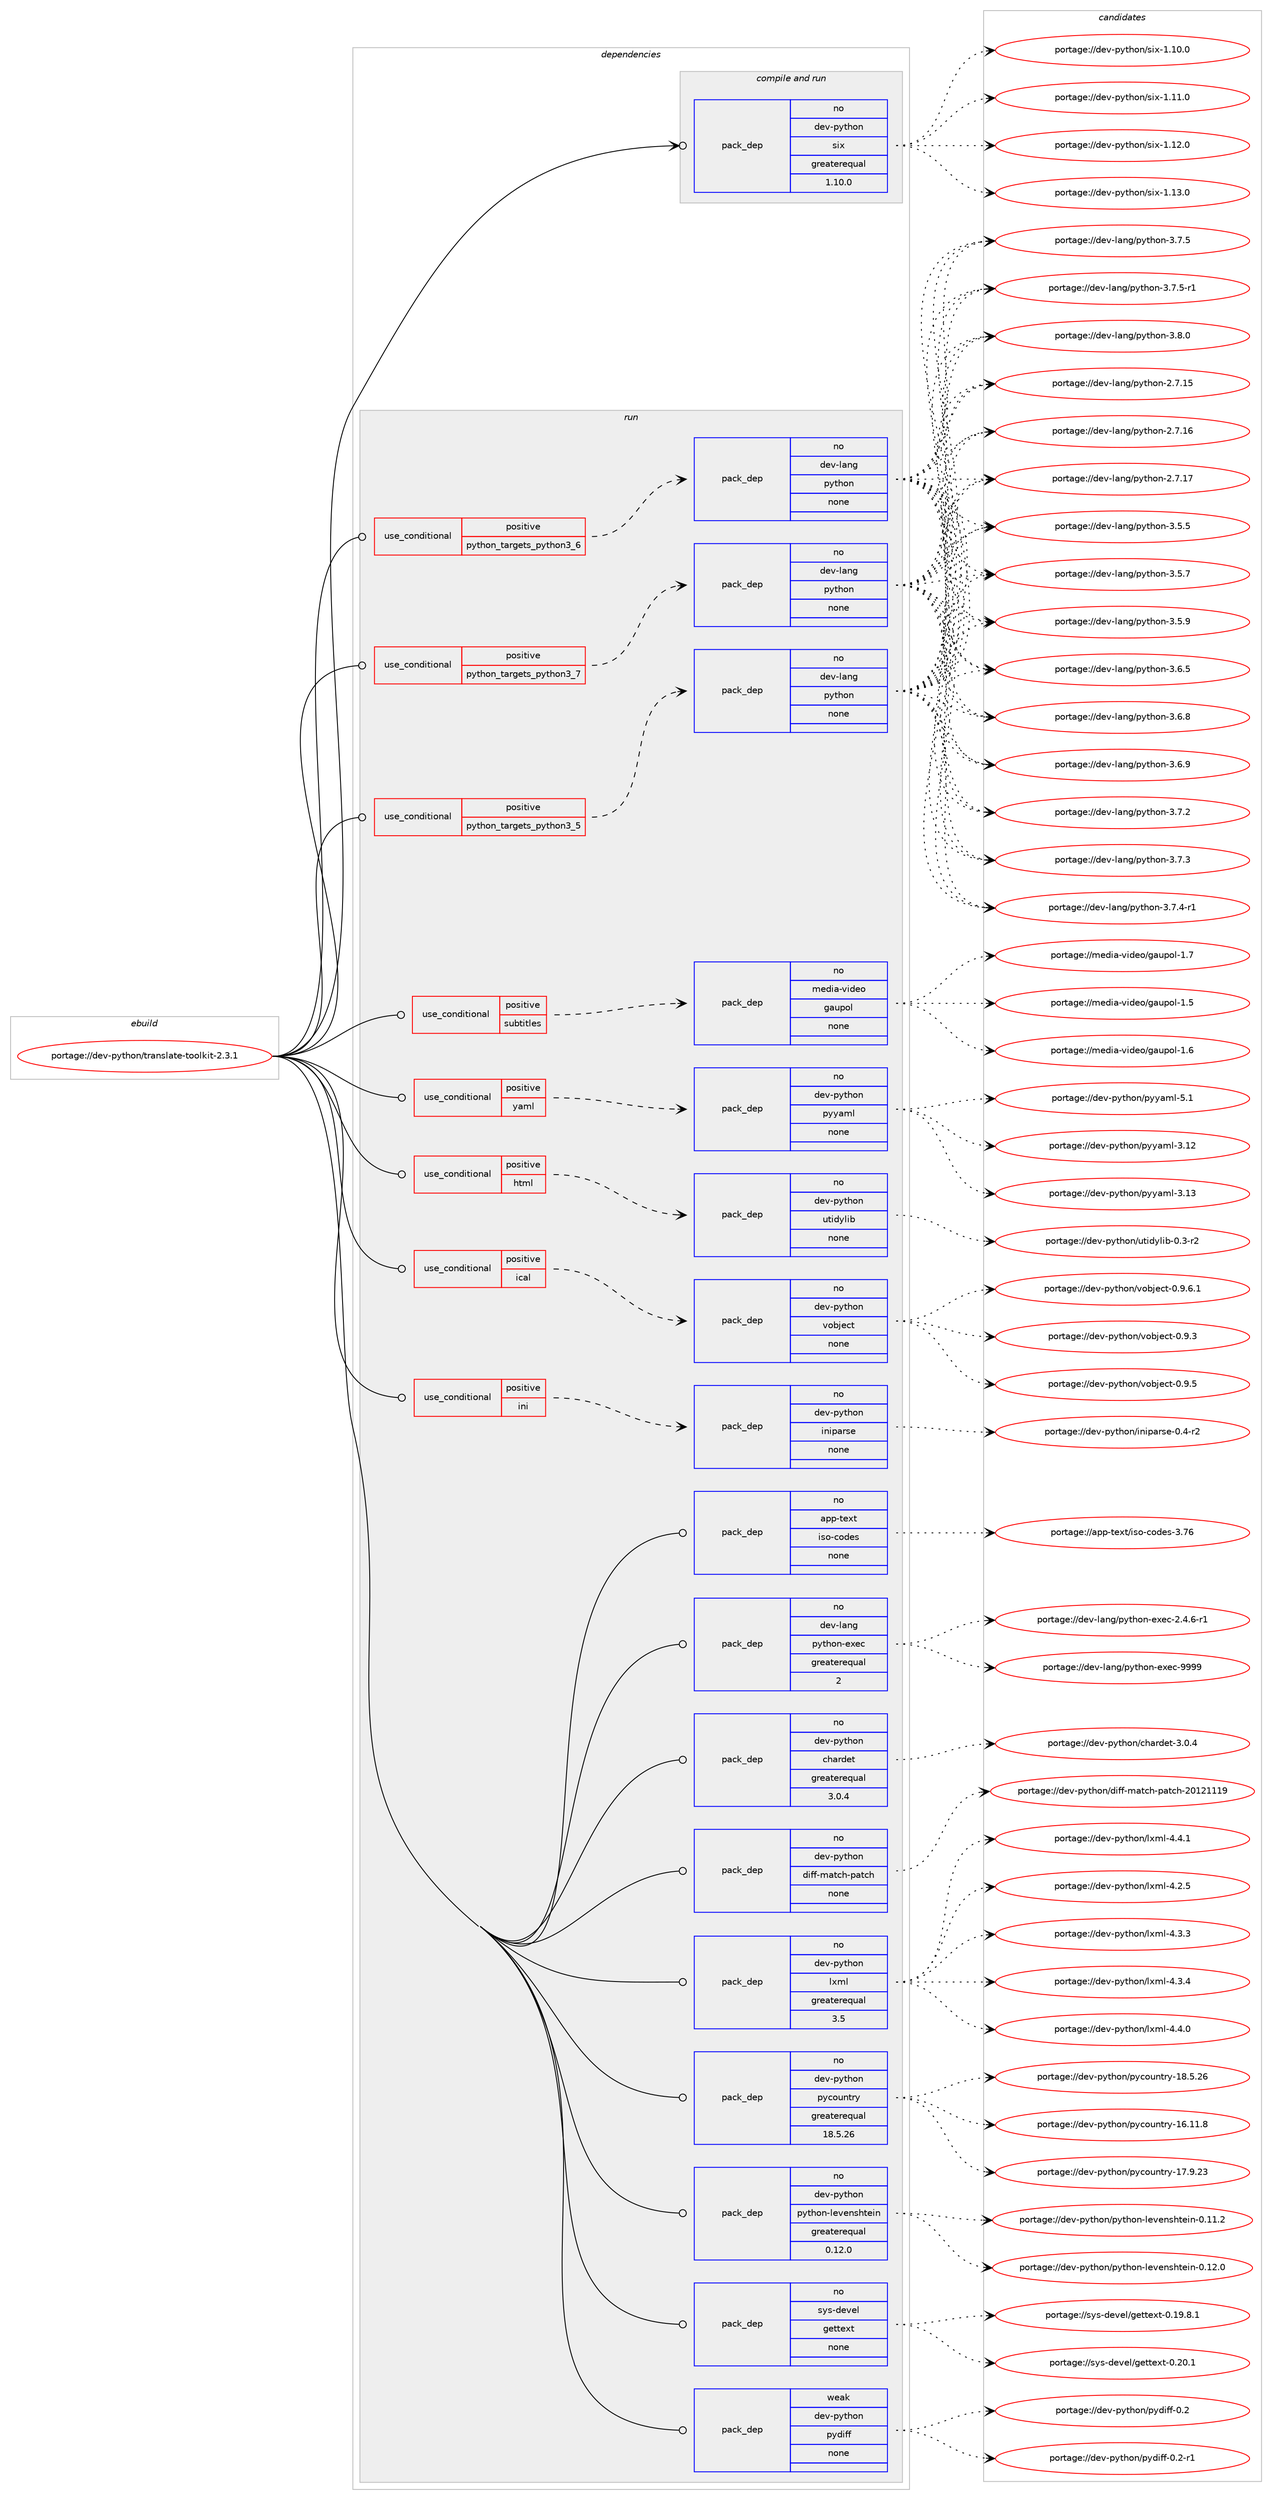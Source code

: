digraph prolog {

# *************
# Graph options
# *************

newrank=true;
concentrate=true;
compound=true;
graph [rankdir=LR,fontname=Helvetica,fontsize=10,ranksep=1.5];#, ranksep=2.5, nodesep=0.2];
edge  [arrowhead=vee];
node  [fontname=Helvetica,fontsize=10];

# **********
# The ebuild
# **********

subgraph cluster_leftcol {
color=gray;
rank=same;
label=<<i>ebuild</i>>;
id [label="portage://dev-python/translate-toolkit-2.3.1", color=red, width=4, href="../dev-python/translate-toolkit-2.3.1.svg"];
}

# ****************
# The dependencies
# ****************

subgraph cluster_midcol {
color=gray;
label=<<i>dependencies</i>>;
subgraph cluster_compile {
fillcolor="#eeeeee";
style=filled;
label=<<i>compile</i>>;
}
subgraph cluster_compileandrun {
fillcolor="#eeeeee";
style=filled;
label=<<i>compile and run</i>>;
subgraph pack132893 {
dependency176230 [label=<<TABLE BORDER="0" CELLBORDER="1" CELLSPACING="0" CELLPADDING="4" WIDTH="220"><TR><TD ROWSPAN="6" CELLPADDING="30">pack_dep</TD></TR><TR><TD WIDTH="110">no</TD></TR><TR><TD>dev-python</TD></TR><TR><TD>six</TD></TR><TR><TD>greaterequal</TD></TR><TR><TD>1.10.0</TD></TR></TABLE>>, shape=none, color=blue];
}
id:e -> dependency176230:w [weight=20,style="solid",arrowhead="odotvee"];
}
subgraph cluster_run {
fillcolor="#eeeeee";
style=filled;
label=<<i>run</i>>;
subgraph cond39933 {
dependency176231 [label=<<TABLE BORDER="0" CELLBORDER="1" CELLSPACING="0" CELLPADDING="4"><TR><TD ROWSPAN="3" CELLPADDING="10">use_conditional</TD></TR><TR><TD>positive</TD></TR><TR><TD>html</TD></TR></TABLE>>, shape=none, color=red];
subgraph pack132894 {
dependency176232 [label=<<TABLE BORDER="0" CELLBORDER="1" CELLSPACING="0" CELLPADDING="4" WIDTH="220"><TR><TD ROWSPAN="6" CELLPADDING="30">pack_dep</TD></TR><TR><TD WIDTH="110">no</TD></TR><TR><TD>dev-python</TD></TR><TR><TD>utidylib</TD></TR><TR><TD>none</TD></TR><TR><TD></TD></TR></TABLE>>, shape=none, color=blue];
}
dependency176231:e -> dependency176232:w [weight=20,style="dashed",arrowhead="vee"];
}
id:e -> dependency176231:w [weight=20,style="solid",arrowhead="odot"];
subgraph cond39934 {
dependency176233 [label=<<TABLE BORDER="0" CELLBORDER="1" CELLSPACING="0" CELLPADDING="4"><TR><TD ROWSPAN="3" CELLPADDING="10">use_conditional</TD></TR><TR><TD>positive</TD></TR><TR><TD>ical</TD></TR></TABLE>>, shape=none, color=red];
subgraph pack132895 {
dependency176234 [label=<<TABLE BORDER="0" CELLBORDER="1" CELLSPACING="0" CELLPADDING="4" WIDTH="220"><TR><TD ROWSPAN="6" CELLPADDING="30">pack_dep</TD></TR><TR><TD WIDTH="110">no</TD></TR><TR><TD>dev-python</TD></TR><TR><TD>vobject</TD></TR><TR><TD>none</TD></TR><TR><TD></TD></TR></TABLE>>, shape=none, color=blue];
}
dependency176233:e -> dependency176234:w [weight=20,style="dashed",arrowhead="vee"];
}
id:e -> dependency176233:w [weight=20,style="solid",arrowhead="odot"];
subgraph cond39935 {
dependency176235 [label=<<TABLE BORDER="0" CELLBORDER="1" CELLSPACING="0" CELLPADDING="4"><TR><TD ROWSPAN="3" CELLPADDING="10">use_conditional</TD></TR><TR><TD>positive</TD></TR><TR><TD>ini</TD></TR></TABLE>>, shape=none, color=red];
subgraph pack132896 {
dependency176236 [label=<<TABLE BORDER="0" CELLBORDER="1" CELLSPACING="0" CELLPADDING="4" WIDTH="220"><TR><TD ROWSPAN="6" CELLPADDING="30">pack_dep</TD></TR><TR><TD WIDTH="110">no</TD></TR><TR><TD>dev-python</TD></TR><TR><TD>iniparse</TD></TR><TR><TD>none</TD></TR><TR><TD></TD></TR></TABLE>>, shape=none, color=blue];
}
dependency176235:e -> dependency176236:w [weight=20,style="dashed",arrowhead="vee"];
}
id:e -> dependency176235:w [weight=20,style="solid",arrowhead="odot"];
subgraph cond39936 {
dependency176237 [label=<<TABLE BORDER="0" CELLBORDER="1" CELLSPACING="0" CELLPADDING="4"><TR><TD ROWSPAN="3" CELLPADDING="10">use_conditional</TD></TR><TR><TD>positive</TD></TR><TR><TD>python_targets_python3_5</TD></TR></TABLE>>, shape=none, color=red];
subgraph pack132897 {
dependency176238 [label=<<TABLE BORDER="0" CELLBORDER="1" CELLSPACING="0" CELLPADDING="4" WIDTH="220"><TR><TD ROWSPAN="6" CELLPADDING="30">pack_dep</TD></TR><TR><TD WIDTH="110">no</TD></TR><TR><TD>dev-lang</TD></TR><TR><TD>python</TD></TR><TR><TD>none</TD></TR><TR><TD></TD></TR></TABLE>>, shape=none, color=blue];
}
dependency176237:e -> dependency176238:w [weight=20,style="dashed",arrowhead="vee"];
}
id:e -> dependency176237:w [weight=20,style="solid",arrowhead="odot"];
subgraph cond39937 {
dependency176239 [label=<<TABLE BORDER="0" CELLBORDER="1" CELLSPACING="0" CELLPADDING="4"><TR><TD ROWSPAN="3" CELLPADDING="10">use_conditional</TD></TR><TR><TD>positive</TD></TR><TR><TD>python_targets_python3_6</TD></TR></TABLE>>, shape=none, color=red];
subgraph pack132898 {
dependency176240 [label=<<TABLE BORDER="0" CELLBORDER="1" CELLSPACING="0" CELLPADDING="4" WIDTH="220"><TR><TD ROWSPAN="6" CELLPADDING="30">pack_dep</TD></TR><TR><TD WIDTH="110">no</TD></TR><TR><TD>dev-lang</TD></TR><TR><TD>python</TD></TR><TR><TD>none</TD></TR><TR><TD></TD></TR></TABLE>>, shape=none, color=blue];
}
dependency176239:e -> dependency176240:w [weight=20,style="dashed",arrowhead="vee"];
}
id:e -> dependency176239:w [weight=20,style="solid",arrowhead="odot"];
subgraph cond39938 {
dependency176241 [label=<<TABLE BORDER="0" CELLBORDER="1" CELLSPACING="0" CELLPADDING="4"><TR><TD ROWSPAN="3" CELLPADDING="10">use_conditional</TD></TR><TR><TD>positive</TD></TR><TR><TD>python_targets_python3_7</TD></TR></TABLE>>, shape=none, color=red];
subgraph pack132899 {
dependency176242 [label=<<TABLE BORDER="0" CELLBORDER="1" CELLSPACING="0" CELLPADDING="4" WIDTH="220"><TR><TD ROWSPAN="6" CELLPADDING="30">pack_dep</TD></TR><TR><TD WIDTH="110">no</TD></TR><TR><TD>dev-lang</TD></TR><TR><TD>python</TD></TR><TR><TD>none</TD></TR><TR><TD></TD></TR></TABLE>>, shape=none, color=blue];
}
dependency176241:e -> dependency176242:w [weight=20,style="dashed",arrowhead="vee"];
}
id:e -> dependency176241:w [weight=20,style="solid",arrowhead="odot"];
subgraph cond39939 {
dependency176243 [label=<<TABLE BORDER="0" CELLBORDER="1" CELLSPACING="0" CELLPADDING="4"><TR><TD ROWSPAN="3" CELLPADDING="10">use_conditional</TD></TR><TR><TD>positive</TD></TR><TR><TD>subtitles</TD></TR></TABLE>>, shape=none, color=red];
subgraph pack132900 {
dependency176244 [label=<<TABLE BORDER="0" CELLBORDER="1" CELLSPACING="0" CELLPADDING="4" WIDTH="220"><TR><TD ROWSPAN="6" CELLPADDING="30">pack_dep</TD></TR><TR><TD WIDTH="110">no</TD></TR><TR><TD>media-video</TD></TR><TR><TD>gaupol</TD></TR><TR><TD>none</TD></TR><TR><TD></TD></TR></TABLE>>, shape=none, color=blue];
}
dependency176243:e -> dependency176244:w [weight=20,style="dashed",arrowhead="vee"];
}
id:e -> dependency176243:w [weight=20,style="solid",arrowhead="odot"];
subgraph cond39940 {
dependency176245 [label=<<TABLE BORDER="0" CELLBORDER="1" CELLSPACING="0" CELLPADDING="4"><TR><TD ROWSPAN="3" CELLPADDING="10">use_conditional</TD></TR><TR><TD>positive</TD></TR><TR><TD>yaml</TD></TR></TABLE>>, shape=none, color=red];
subgraph pack132901 {
dependency176246 [label=<<TABLE BORDER="0" CELLBORDER="1" CELLSPACING="0" CELLPADDING="4" WIDTH="220"><TR><TD ROWSPAN="6" CELLPADDING="30">pack_dep</TD></TR><TR><TD WIDTH="110">no</TD></TR><TR><TD>dev-python</TD></TR><TR><TD>pyyaml</TD></TR><TR><TD>none</TD></TR><TR><TD></TD></TR></TABLE>>, shape=none, color=blue];
}
dependency176245:e -> dependency176246:w [weight=20,style="dashed",arrowhead="vee"];
}
id:e -> dependency176245:w [weight=20,style="solid",arrowhead="odot"];
subgraph pack132902 {
dependency176247 [label=<<TABLE BORDER="0" CELLBORDER="1" CELLSPACING="0" CELLPADDING="4" WIDTH="220"><TR><TD ROWSPAN="6" CELLPADDING="30">pack_dep</TD></TR><TR><TD WIDTH="110">no</TD></TR><TR><TD>app-text</TD></TR><TR><TD>iso-codes</TD></TR><TR><TD>none</TD></TR><TR><TD></TD></TR></TABLE>>, shape=none, color=blue];
}
id:e -> dependency176247:w [weight=20,style="solid",arrowhead="odot"];
subgraph pack132903 {
dependency176248 [label=<<TABLE BORDER="0" CELLBORDER="1" CELLSPACING="0" CELLPADDING="4" WIDTH="220"><TR><TD ROWSPAN="6" CELLPADDING="30">pack_dep</TD></TR><TR><TD WIDTH="110">no</TD></TR><TR><TD>dev-lang</TD></TR><TR><TD>python-exec</TD></TR><TR><TD>greaterequal</TD></TR><TR><TD>2</TD></TR></TABLE>>, shape=none, color=blue];
}
id:e -> dependency176248:w [weight=20,style="solid",arrowhead="odot"];
subgraph pack132904 {
dependency176249 [label=<<TABLE BORDER="0" CELLBORDER="1" CELLSPACING="0" CELLPADDING="4" WIDTH="220"><TR><TD ROWSPAN="6" CELLPADDING="30">pack_dep</TD></TR><TR><TD WIDTH="110">no</TD></TR><TR><TD>dev-python</TD></TR><TR><TD>chardet</TD></TR><TR><TD>greaterequal</TD></TR><TR><TD>3.0.4</TD></TR></TABLE>>, shape=none, color=blue];
}
id:e -> dependency176249:w [weight=20,style="solid",arrowhead="odot"];
subgraph pack132905 {
dependency176250 [label=<<TABLE BORDER="0" CELLBORDER="1" CELLSPACING="0" CELLPADDING="4" WIDTH="220"><TR><TD ROWSPAN="6" CELLPADDING="30">pack_dep</TD></TR><TR><TD WIDTH="110">no</TD></TR><TR><TD>dev-python</TD></TR><TR><TD>diff-match-patch</TD></TR><TR><TD>none</TD></TR><TR><TD></TD></TR></TABLE>>, shape=none, color=blue];
}
id:e -> dependency176250:w [weight=20,style="solid",arrowhead="odot"];
subgraph pack132906 {
dependency176251 [label=<<TABLE BORDER="0" CELLBORDER="1" CELLSPACING="0" CELLPADDING="4" WIDTH="220"><TR><TD ROWSPAN="6" CELLPADDING="30">pack_dep</TD></TR><TR><TD WIDTH="110">no</TD></TR><TR><TD>dev-python</TD></TR><TR><TD>lxml</TD></TR><TR><TD>greaterequal</TD></TR><TR><TD>3.5</TD></TR></TABLE>>, shape=none, color=blue];
}
id:e -> dependency176251:w [weight=20,style="solid",arrowhead="odot"];
subgraph pack132907 {
dependency176252 [label=<<TABLE BORDER="0" CELLBORDER="1" CELLSPACING="0" CELLPADDING="4" WIDTH="220"><TR><TD ROWSPAN="6" CELLPADDING="30">pack_dep</TD></TR><TR><TD WIDTH="110">no</TD></TR><TR><TD>dev-python</TD></TR><TR><TD>pycountry</TD></TR><TR><TD>greaterequal</TD></TR><TR><TD>18.5.26</TD></TR></TABLE>>, shape=none, color=blue];
}
id:e -> dependency176252:w [weight=20,style="solid",arrowhead="odot"];
subgraph pack132908 {
dependency176253 [label=<<TABLE BORDER="0" CELLBORDER="1" CELLSPACING="0" CELLPADDING="4" WIDTH="220"><TR><TD ROWSPAN="6" CELLPADDING="30">pack_dep</TD></TR><TR><TD WIDTH="110">no</TD></TR><TR><TD>dev-python</TD></TR><TR><TD>python-levenshtein</TD></TR><TR><TD>greaterequal</TD></TR><TR><TD>0.12.0</TD></TR></TABLE>>, shape=none, color=blue];
}
id:e -> dependency176253:w [weight=20,style="solid",arrowhead="odot"];
subgraph pack132909 {
dependency176254 [label=<<TABLE BORDER="0" CELLBORDER="1" CELLSPACING="0" CELLPADDING="4" WIDTH="220"><TR><TD ROWSPAN="6" CELLPADDING="30">pack_dep</TD></TR><TR><TD WIDTH="110">no</TD></TR><TR><TD>sys-devel</TD></TR><TR><TD>gettext</TD></TR><TR><TD>none</TD></TR><TR><TD></TD></TR></TABLE>>, shape=none, color=blue];
}
id:e -> dependency176254:w [weight=20,style="solid",arrowhead="odot"];
subgraph pack132910 {
dependency176255 [label=<<TABLE BORDER="0" CELLBORDER="1" CELLSPACING="0" CELLPADDING="4" WIDTH="220"><TR><TD ROWSPAN="6" CELLPADDING="30">pack_dep</TD></TR><TR><TD WIDTH="110">weak</TD></TR><TR><TD>dev-python</TD></TR><TR><TD>pydiff</TD></TR><TR><TD>none</TD></TR><TR><TD></TD></TR></TABLE>>, shape=none, color=blue];
}
id:e -> dependency176255:w [weight=20,style="solid",arrowhead="odot"];
}
}

# **************
# The candidates
# **************

subgraph cluster_choices {
rank=same;
color=gray;
label=<<i>candidates</i>>;

subgraph choice132893 {
color=black;
nodesep=1;
choiceportage100101118451121211161041111104711510512045494649484648 [label="portage://dev-python/six-1.10.0", color=red, width=4,href="../dev-python/six-1.10.0.svg"];
choiceportage100101118451121211161041111104711510512045494649494648 [label="portage://dev-python/six-1.11.0", color=red, width=4,href="../dev-python/six-1.11.0.svg"];
choiceportage100101118451121211161041111104711510512045494649504648 [label="portage://dev-python/six-1.12.0", color=red, width=4,href="../dev-python/six-1.12.0.svg"];
choiceportage100101118451121211161041111104711510512045494649514648 [label="portage://dev-python/six-1.13.0", color=red, width=4,href="../dev-python/six-1.13.0.svg"];
dependency176230:e -> choiceportage100101118451121211161041111104711510512045494649484648:w [style=dotted,weight="100"];
dependency176230:e -> choiceportage100101118451121211161041111104711510512045494649494648:w [style=dotted,weight="100"];
dependency176230:e -> choiceportage100101118451121211161041111104711510512045494649504648:w [style=dotted,weight="100"];
dependency176230:e -> choiceportage100101118451121211161041111104711510512045494649514648:w [style=dotted,weight="100"];
}
subgraph choice132894 {
color=black;
nodesep=1;
choiceportage100101118451121211161041111104711711610510012110810598454846514511450 [label="portage://dev-python/utidylib-0.3-r2", color=red, width=4,href="../dev-python/utidylib-0.3-r2.svg"];
dependency176232:e -> choiceportage100101118451121211161041111104711711610510012110810598454846514511450:w [style=dotted,weight="100"];
}
subgraph choice132895 {
color=black;
nodesep=1;
choiceportage10010111845112121116104111110471181119810610199116454846574651 [label="portage://dev-python/vobject-0.9.3", color=red, width=4,href="../dev-python/vobject-0.9.3.svg"];
choiceportage10010111845112121116104111110471181119810610199116454846574653 [label="portage://dev-python/vobject-0.9.5", color=red, width=4,href="../dev-python/vobject-0.9.5.svg"];
choiceportage100101118451121211161041111104711811198106101991164548465746544649 [label="portage://dev-python/vobject-0.9.6.1", color=red, width=4,href="../dev-python/vobject-0.9.6.1.svg"];
dependency176234:e -> choiceportage10010111845112121116104111110471181119810610199116454846574651:w [style=dotted,weight="100"];
dependency176234:e -> choiceportage10010111845112121116104111110471181119810610199116454846574653:w [style=dotted,weight="100"];
dependency176234:e -> choiceportage100101118451121211161041111104711811198106101991164548465746544649:w [style=dotted,weight="100"];
}
subgraph choice132896 {
color=black;
nodesep=1;
choiceportage100101118451121211161041111104710511010511297114115101454846524511450 [label="portage://dev-python/iniparse-0.4-r2", color=red, width=4,href="../dev-python/iniparse-0.4-r2.svg"];
dependency176236:e -> choiceportage100101118451121211161041111104710511010511297114115101454846524511450:w [style=dotted,weight="100"];
}
subgraph choice132897 {
color=black;
nodesep=1;
choiceportage10010111845108971101034711212111610411111045504655464953 [label="portage://dev-lang/python-2.7.15", color=red, width=4,href="../dev-lang/python-2.7.15.svg"];
choiceportage10010111845108971101034711212111610411111045504655464954 [label="portage://dev-lang/python-2.7.16", color=red, width=4,href="../dev-lang/python-2.7.16.svg"];
choiceportage10010111845108971101034711212111610411111045504655464955 [label="portage://dev-lang/python-2.7.17", color=red, width=4,href="../dev-lang/python-2.7.17.svg"];
choiceportage100101118451089711010347112121116104111110455146534653 [label="portage://dev-lang/python-3.5.5", color=red, width=4,href="../dev-lang/python-3.5.5.svg"];
choiceportage100101118451089711010347112121116104111110455146534655 [label="portage://dev-lang/python-3.5.7", color=red, width=4,href="../dev-lang/python-3.5.7.svg"];
choiceportage100101118451089711010347112121116104111110455146534657 [label="portage://dev-lang/python-3.5.9", color=red, width=4,href="../dev-lang/python-3.5.9.svg"];
choiceportage100101118451089711010347112121116104111110455146544653 [label="portage://dev-lang/python-3.6.5", color=red, width=4,href="../dev-lang/python-3.6.5.svg"];
choiceportage100101118451089711010347112121116104111110455146544656 [label="portage://dev-lang/python-3.6.8", color=red, width=4,href="../dev-lang/python-3.6.8.svg"];
choiceportage100101118451089711010347112121116104111110455146544657 [label="portage://dev-lang/python-3.6.9", color=red, width=4,href="../dev-lang/python-3.6.9.svg"];
choiceportage100101118451089711010347112121116104111110455146554650 [label="portage://dev-lang/python-3.7.2", color=red, width=4,href="../dev-lang/python-3.7.2.svg"];
choiceportage100101118451089711010347112121116104111110455146554651 [label="portage://dev-lang/python-3.7.3", color=red, width=4,href="../dev-lang/python-3.7.3.svg"];
choiceportage1001011184510897110103471121211161041111104551465546524511449 [label="portage://dev-lang/python-3.7.4-r1", color=red, width=4,href="../dev-lang/python-3.7.4-r1.svg"];
choiceportage100101118451089711010347112121116104111110455146554653 [label="portage://dev-lang/python-3.7.5", color=red, width=4,href="../dev-lang/python-3.7.5.svg"];
choiceportage1001011184510897110103471121211161041111104551465546534511449 [label="portage://dev-lang/python-3.7.5-r1", color=red, width=4,href="../dev-lang/python-3.7.5-r1.svg"];
choiceportage100101118451089711010347112121116104111110455146564648 [label="portage://dev-lang/python-3.8.0", color=red, width=4,href="../dev-lang/python-3.8.0.svg"];
dependency176238:e -> choiceportage10010111845108971101034711212111610411111045504655464953:w [style=dotted,weight="100"];
dependency176238:e -> choiceportage10010111845108971101034711212111610411111045504655464954:w [style=dotted,weight="100"];
dependency176238:e -> choiceportage10010111845108971101034711212111610411111045504655464955:w [style=dotted,weight="100"];
dependency176238:e -> choiceportage100101118451089711010347112121116104111110455146534653:w [style=dotted,weight="100"];
dependency176238:e -> choiceportage100101118451089711010347112121116104111110455146534655:w [style=dotted,weight="100"];
dependency176238:e -> choiceportage100101118451089711010347112121116104111110455146534657:w [style=dotted,weight="100"];
dependency176238:e -> choiceportage100101118451089711010347112121116104111110455146544653:w [style=dotted,weight="100"];
dependency176238:e -> choiceportage100101118451089711010347112121116104111110455146544656:w [style=dotted,weight="100"];
dependency176238:e -> choiceportage100101118451089711010347112121116104111110455146544657:w [style=dotted,weight="100"];
dependency176238:e -> choiceportage100101118451089711010347112121116104111110455146554650:w [style=dotted,weight="100"];
dependency176238:e -> choiceportage100101118451089711010347112121116104111110455146554651:w [style=dotted,weight="100"];
dependency176238:e -> choiceportage1001011184510897110103471121211161041111104551465546524511449:w [style=dotted,weight="100"];
dependency176238:e -> choiceportage100101118451089711010347112121116104111110455146554653:w [style=dotted,weight="100"];
dependency176238:e -> choiceportage1001011184510897110103471121211161041111104551465546534511449:w [style=dotted,weight="100"];
dependency176238:e -> choiceportage100101118451089711010347112121116104111110455146564648:w [style=dotted,weight="100"];
}
subgraph choice132898 {
color=black;
nodesep=1;
choiceportage10010111845108971101034711212111610411111045504655464953 [label="portage://dev-lang/python-2.7.15", color=red, width=4,href="../dev-lang/python-2.7.15.svg"];
choiceportage10010111845108971101034711212111610411111045504655464954 [label="portage://dev-lang/python-2.7.16", color=red, width=4,href="../dev-lang/python-2.7.16.svg"];
choiceportage10010111845108971101034711212111610411111045504655464955 [label="portage://dev-lang/python-2.7.17", color=red, width=4,href="../dev-lang/python-2.7.17.svg"];
choiceportage100101118451089711010347112121116104111110455146534653 [label="portage://dev-lang/python-3.5.5", color=red, width=4,href="../dev-lang/python-3.5.5.svg"];
choiceportage100101118451089711010347112121116104111110455146534655 [label="portage://dev-lang/python-3.5.7", color=red, width=4,href="../dev-lang/python-3.5.7.svg"];
choiceportage100101118451089711010347112121116104111110455146534657 [label="portage://dev-lang/python-3.5.9", color=red, width=4,href="../dev-lang/python-3.5.9.svg"];
choiceportage100101118451089711010347112121116104111110455146544653 [label="portage://dev-lang/python-3.6.5", color=red, width=4,href="../dev-lang/python-3.6.5.svg"];
choiceportage100101118451089711010347112121116104111110455146544656 [label="portage://dev-lang/python-3.6.8", color=red, width=4,href="../dev-lang/python-3.6.8.svg"];
choiceportage100101118451089711010347112121116104111110455146544657 [label="portage://dev-lang/python-3.6.9", color=red, width=4,href="../dev-lang/python-3.6.9.svg"];
choiceportage100101118451089711010347112121116104111110455146554650 [label="portage://dev-lang/python-3.7.2", color=red, width=4,href="../dev-lang/python-3.7.2.svg"];
choiceportage100101118451089711010347112121116104111110455146554651 [label="portage://dev-lang/python-3.7.3", color=red, width=4,href="../dev-lang/python-3.7.3.svg"];
choiceportage1001011184510897110103471121211161041111104551465546524511449 [label="portage://dev-lang/python-3.7.4-r1", color=red, width=4,href="../dev-lang/python-3.7.4-r1.svg"];
choiceportage100101118451089711010347112121116104111110455146554653 [label="portage://dev-lang/python-3.7.5", color=red, width=4,href="../dev-lang/python-3.7.5.svg"];
choiceportage1001011184510897110103471121211161041111104551465546534511449 [label="portage://dev-lang/python-3.7.5-r1", color=red, width=4,href="../dev-lang/python-3.7.5-r1.svg"];
choiceportage100101118451089711010347112121116104111110455146564648 [label="portage://dev-lang/python-3.8.0", color=red, width=4,href="../dev-lang/python-3.8.0.svg"];
dependency176240:e -> choiceportage10010111845108971101034711212111610411111045504655464953:w [style=dotted,weight="100"];
dependency176240:e -> choiceportage10010111845108971101034711212111610411111045504655464954:w [style=dotted,weight="100"];
dependency176240:e -> choiceportage10010111845108971101034711212111610411111045504655464955:w [style=dotted,weight="100"];
dependency176240:e -> choiceportage100101118451089711010347112121116104111110455146534653:w [style=dotted,weight="100"];
dependency176240:e -> choiceportage100101118451089711010347112121116104111110455146534655:w [style=dotted,weight="100"];
dependency176240:e -> choiceportage100101118451089711010347112121116104111110455146534657:w [style=dotted,weight="100"];
dependency176240:e -> choiceportage100101118451089711010347112121116104111110455146544653:w [style=dotted,weight="100"];
dependency176240:e -> choiceportage100101118451089711010347112121116104111110455146544656:w [style=dotted,weight="100"];
dependency176240:e -> choiceportage100101118451089711010347112121116104111110455146544657:w [style=dotted,weight="100"];
dependency176240:e -> choiceportage100101118451089711010347112121116104111110455146554650:w [style=dotted,weight="100"];
dependency176240:e -> choiceportage100101118451089711010347112121116104111110455146554651:w [style=dotted,weight="100"];
dependency176240:e -> choiceportage1001011184510897110103471121211161041111104551465546524511449:w [style=dotted,weight="100"];
dependency176240:e -> choiceportage100101118451089711010347112121116104111110455146554653:w [style=dotted,weight="100"];
dependency176240:e -> choiceportage1001011184510897110103471121211161041111104551465546534511449:w [style=dotted,weight="100"];
dependency176240:e -> choiceportage100101118451089711010347112121116104111110455146564648:w [style=dotted,weight="100"];
}
subgraph choice132899 {
color=black;
nodesep=1;
choiceportage10010111845108971101034711212111610411111045504655464953 [label="portage://dev-lang/python-2.7.15", color=red, width=4,href="../dev-lang/python-2.7.15.svg"];
choiceportage10010111845108971101034711212111610411111045504655464954 [label="portage://dev-lang/python-2.7.16", color=red, width=4,href="../dev-lang/python-2.7.16.svg"];
choiceportage10010111845108971101034711212111610411111045504655464955 [label="portage://dev-lang/python-2.7.17", color=red, width=4,href="../dev-lang/python-2.7.17.svg"];
choiceportage100101118451089711010347112121116104111110455146534653 [label="portage://dev-lang/python-3.5.5", color=red, width=4,href="../dev-lang/python-3.5.5.svg"];
choiceportage100101118451089711010347112121116104111110455146534655 [label="portage://dev-lang/python-3.5.7", color=red, width=4,href="../dev-lang/python-3.5.7.svg"];
choiceportage100101118451089711010347112121116104111110455146534657 [label="portage://dev-lang/python-3.5.9", color=red, width=4,href="../dev-lang/python-3.5.9.svg"];
choiceportage100101118451089711010347112121116104111110455146544653 [label="portage://dev-lang/python-3.6.5", color=red, width=4,href="../dev-lang/python-3.6.5.svg"];
choiceportage100101118451089711010347112121116104111110455146544656 [label="portage://dev-lang/python-3.6.8", color=red, width=4,href="../dev-lang/python-3.6.8.svg"];
choiceportage100101118451089711010347112121116104111110455146544657 [label="portage://dev-lang/python-3.6.9", color=red, width=4,href="../dev-lang/python-3.6.9.svg"];
choiceportage100101118451089711010347112121116104111110455146554650 [label="portage://dev-lang/python-3.7.2", color=red, width=4,href="../dev-lang/python-3.7.2.svg"];
choiceportage100101118451089711010347112121116104111110455146554651 [label="portage://dev-lang/python-3.7.3", color=red, width=4,href="../dev-lang/python-3.7.3.svg"];
choiceportage1001011184510897110103471121211161041111104551465546524511449 [label="portage://dev-lang/python-3.7.4-r1", color=red, width=4,href="../dev-lang/python-3.7.4-r1.svg"];
choiceportage100101118451089711010347112121116104111110455146554653 [label="portage://dev-lang/python-3.7.5", color=red, width=4,href="../dev-lang/python-3.7.5.svg"];
choiceportage1001011184510897110103471121211161041111104551465546534511449 [label="portage://dev-lang/python-3.7.5-r1", color=red, width=4,href="../dev-lang/python-3.7.5-r1.svg"];
choiceportage100101118451089711010347112121116104111110455146564648 [label="portage://dev-lang/python-3.8.0", color=red, width=4,href="../dev-lang/python-3.8.0.svg"];
dependency176242:e -> choiceportage10010111845108971101034711212111610411111045504655464953:w [style=dotted,weight="100"];
dependency176242:e -> choiceportage10010111845108971101034711212111610411111045504655464954:w [style=dotted,weight="100"];
dependency176242:e -> choiceportage10010111845108971101034711212111610411111045504655464955:w [style=dotted,weight="100"];
dependency176242:e -> choiceportage100101118451089711010347112121116104111110455146534653:w [style=dotted,weight="100"];
dependency176242:e -> choiceportage100101118451089711010347112121116104111110455146534655:w [style=dotted,weight="100"];
dependency176242:e -> choiceportage100101118451089711010347112121116104111110455146534657:w [style=dotted,weight="100"];
dependency176242:e -> choiceportage100101118451089711010347112121116104111110455146544653:w [style=dotted,weight="100"];
dependency176242:e -> choiceportage100101118451089711010347112121116104111110455146544656:w [style=dotted,weight="100"];
dependency176242:e -> choiceportage100101118451089711010347112121116104111110455146544657:w [style=dotted,weight="100"];
dependency176242:e -> choiceportage100101118451089711010347112121116104111110455146554650:w [style=dotted,weight="100"];
dependency176242:e -> choiceportage100101118451089711010347112121116104111110455146554651:w [style=dotted,weight="100"];
dependency176242:e -> choiceportage1001011184510897110103471121211161041111104551465546524511449:w [style=dotted,weight="100"];
dependency176242:e -> choiceportage100101118451089711010347112121116104111110455146554653:w [style=dotted,weight="100"];
dependency176242:e -> choiceportage1001011184510897110103471121211161041111104551465546534511449:w [style=dotted,weight="100"];
dependency176242:e -> choiceportage100101118451089711010347112121116104111110455146564648:w [style=dotted,weight="100"];
}
subgraph choice132900 {
color=black;
nodesep=1;
choiceportage1091011001059745118105100101111471039711711211110845494653 [label="portage://media-video/gaupol-1.5", color=red, width=4,href="../media-video/gaupol-1.5.svg"];
choiceportage1091011001059745118105100101111471039711711211110845494654 [label="portage://media-video/gaupol-1.6", color=red, width=4,href="../media-video/gaupol-1.6.svg"];
choiceportage1091011001059745118105100101111471039711711211110845494655 [label="portage://media-video/gaupol-1.7", color=red, width=4,href="../media-video/gaupol-1.7.svg"];
dependency176244:e -> choiceportage1091011001059745118105100101111471039711711211110845494653:w [style=dotted,weight="100"];
dependency176244:e -> choiceportage1091011001059745118105100101111471039711711211110845494654:w [style=dotted,weight="100"];
dependency176244:e -> choiceportage1091011001059745118105100101111471039711711211110845494655:w [style=dotted,weight="100"];
}
subgraph choice132901 {
color=black;
nodesep=1;
choiceportage1001011184511212111610411111047112121121971091084551464950 [label="portage://dev-python/pyyaml-3.12", color=red, width=4,href="../dev-python/pyyaml-3.12.svg"];
choiceportage1001011184511212111610411111047112121121971091084551464951 [label="portage://dev-python/pyyaml-3.13", color=red, width=4,href="../dev-python/pyyaml-3.13.svg"];
choiceportage10010111845112121116104111110471121211219710910845534649 [label="portage://dev-python/pyyaml-5.1", color=red, width=4,href="../dev-python/pyyaml-5.1.svg"];
dependency176246:e -> choiceportage1001011184511212111610411111047112121121971091084551464950:w [style=dotted,weight="100"];
dependency176246:e -> choiceportage1001011184511212111610411111047112121121971091084551464951:w [style=dotted,weight="100"];
dependency176246:e -> choiceportage10010111845112121116104111110471121211219710910845534649:w [style=dotted,weight="100"];
}
subgraph choice132902 {
color=black;
nodesep=1;
choiceportage97112112451161011201164710511511145991111001011154551465554 [label="portage://app-text/iso-codes-3.76", color=red, width=4,href="../app-text/iso-codes-3.76.svg"];
dependency176247:e -> choiceportage97112112451161011201164710511511145991111001011154551465554:w [style=dotted,weight="100"];
}
subgraph choice132903 {
color=black;
nodesep=1;
choiceportage10010111845108971101034711212111610411111045101120101994550465246544511449 [label="portage://dev-lang/python-exec-2.4.6-r1", color=red, width=4,href="../dev-lang/python-exec-2.4.6-r1.svg"];
choiceportage10010111845108971101034711212111610411111045101120101994557575757 [label="portage://dev-lang/python-exec-9999", color=red, width=4,href="../dev-lang/python-exec-9999.svg"];
dependency176248:e -> choiceportage10010111845108971101034711212111610411111045101120101994550465246544511449:w [style=dotted,weight="100"];
dependency176248:e -> choiceportage10010111845108971101034711212111610411111045101120101994557575757:w [style=dotted,weight="100"];
}
subgraph choice132904 {
color=black;
nodesep=1;
choiceportage10010111845112121116104111110479910497114100101116455146484652 [label="portage://dev-python/chardet-3.0.4", color=red, width=4,href="../dev-python/chardet-3.0.4.svg"];
dependency176249:e -> choiceportage10010111845112121116104111110479910497114100101116455146484652:w [style=dotted,weight="100"];
}
subgraph choice132905 {
color=black;
nodesep=1;
choiceportage1001011184511212111610411111047100105102102451099711699104451129711699104455048495049494957 [label="portage://dev-python/diff-match-patch-20121119", color=red, width=4,href="../dev-python/diff-match-patch-20121119.svg"];
dependency176250:e -> choiceportage1001011184511212111610411111047100105102102451099711699104451129711699104455048495049494957:w [style=dotted,weight="100"];
}
subgraph choice132906 {
color=black;
nodesep=1;
choiceportage1001011184511212111610411111047108120109108455246504653 [label="portage://dev-python/lxml-4.2.5", color=red, width=4,href="../dev-python/lxml-4.2.5.svg"];
choiceportage1001011184511212111610411111047108120109108455246514651 [label="portage://dev-python/lxml-4.3.3", color=red, width=4,href="../dev-python/lxml-4.3.3.svg"];
choiceportage1001011184511212111610411111047108120109108455246514652 [label="portage://dev-python/lxml-4.3.4", color=red, width=4,href="../dev-python/lxml-4.3.4.svg"];
choiceportage1001011184511212111610411111047108120109108455246524648 [label="portage://dev-python/lxml-4.4.0", color=red, width=4,href="../dev-python/lxml-4.4.0.svg"];
choiceportage1001011184511212111610411111047108120109108455246524649 [label="portage://dev-python/lxml-4.4.1", color=red, width=4,href="../dev-python/lxml-4.4.1.svg"];
dependency176251:e -> choiceportage1001011184511212111610411111047108120109108455246504653:w [style=dotted,weight="100"];
dependency176251:e -> choiceportage1001011184511212111610411111047108120109108455246514651:w [style=dotted,weight="100"];
dependency176251:e -> choiceportage1001011184511212111610411111047108120109108455246514652:w [style=dotted,weight="100"];
dependency176251:e -> choiceportage1001011184511212111610411111047108120109108455246524648:w [style=dotted,weight="100"];
dependency176251:e -> choiceportage1001011184511212111610411111047108120109108455246524649:w [style=dotted,weight="100"];
}
subgraph choice132907 {
color=black;
nodesep=1;
choiceportage1001011184511212111610411111047112121991111171101161141214549544649494656 [label="portage://dev-python/pycountry-16.11.8", color=red, width=4,href="../dev-python/pycountry-16.11.8.svg"];
choiceportage1001011184511212111610411111047112121991111171101161141214549554657465051 [label="portage://dev-python/pycountry-17.9.23", color=red, width=4,href="../dev-python/pycountry-17.9.23.svg"];
choiceportage1001011184511212111610411111047112121991111171101161141214549564653465054 [label="portage://dev-python/pycountry-18.5.26", color=red, width=4,href="../dev-python/pycountry-18.5.26.svg"];
dependency176252:e -> choiceportage1001011184511212111610411111047112121991111171101161141214549544649494656:w [style=dotted,weight="100"];
dependency176252:e -> choiceportage1001011184511212111610411111047112121991111171101161141214549554657465051:w [style=dotted,weight="100"];
dependency176252:e -> choiceportage1001011184511212111610411111047112121991111171101161141214549564653465054:w [style=dotted,weight="100"];
}
subgraph choice132908 {
color=black;
nodesep=1;
choiceportage10010111845112121116104111110471121211161041111104510810111810111011510411610110511045484649494650 [label="portage://dev-python/python-levenshtein-0.11.2", color=red, width=4,href="../dev-python/python-levenshtein-0.11.2.svg"];
choiceportage10010111845112121116104111110471121211161041111104510810111810111011510411610110511045484649504648 [label="portage://dev-python/python-levenshtein-0.12.0", color=red, width=4,href="../dev-python/python-levenshtein-0.12.0.svg"];
dependency176253:e -> choiceportage10010111845112121116104111110471121211161041111104510810111810111011510411610110511045484649494650:w [style=dotted,weight="100"];
dependency176253:e -> choiceportage10010111845112121116104111110471121211161041111104510810111810111011510411610110511045484649504648:w [style=dotted,weight="100"];
}
subgraph choice132909 {
color=black;
nodesep=1;
choiceportage1151211154510010111810110847103101116116101120116454846495746564649 [label="portage://sys-devel/gettext-0.19.8.1", color=red, width=4,href="../sys-devel/gettext-0.19.8.1.svg"];
choiceportage115121115451001011181011084710310111611610112011645484650484649 [label="portage://sys-devel/gettext-0.20.1", color=red, width=4,href="../sys-devel/gettext-0.20.1.svg"];
dependency176254:e -> choiceportage1151211154510010111810110847103101116116101120116454846495746564649:w [style=dotted,weight="100"];
dependency176254:e -> choiceportage115121115451001011181011084710310111611610112011645484650484649:w [style=dotted,weight="100"];
}
subgraph choice132910 {
color=black;
nodesep=1;
choiceportage100101118451121211161041111104711212110010510210245484650 [label="portage://dev-python/pydiff-0.2", color=red, width=4,href="../dev-python/pydiff-0.2.svg"];
choiceportage1001011184511212111610411111047112121100105102102454846504511449 [label="portage://dev-python/pydiff-0.2-r1", color=red, width=4,href="../dev-python/pydiff-0.2-r1.svg"];
dependency176255:e -> choiceportage100101118451121211161041111104711212110010510210245484650:w [style=dotted,weight="100"];
dependency176255:e -> choiceportage1001011184511212111610411111047112121100105102102454846504511449:w [style=dotted,weight="100"];
}
}

}
